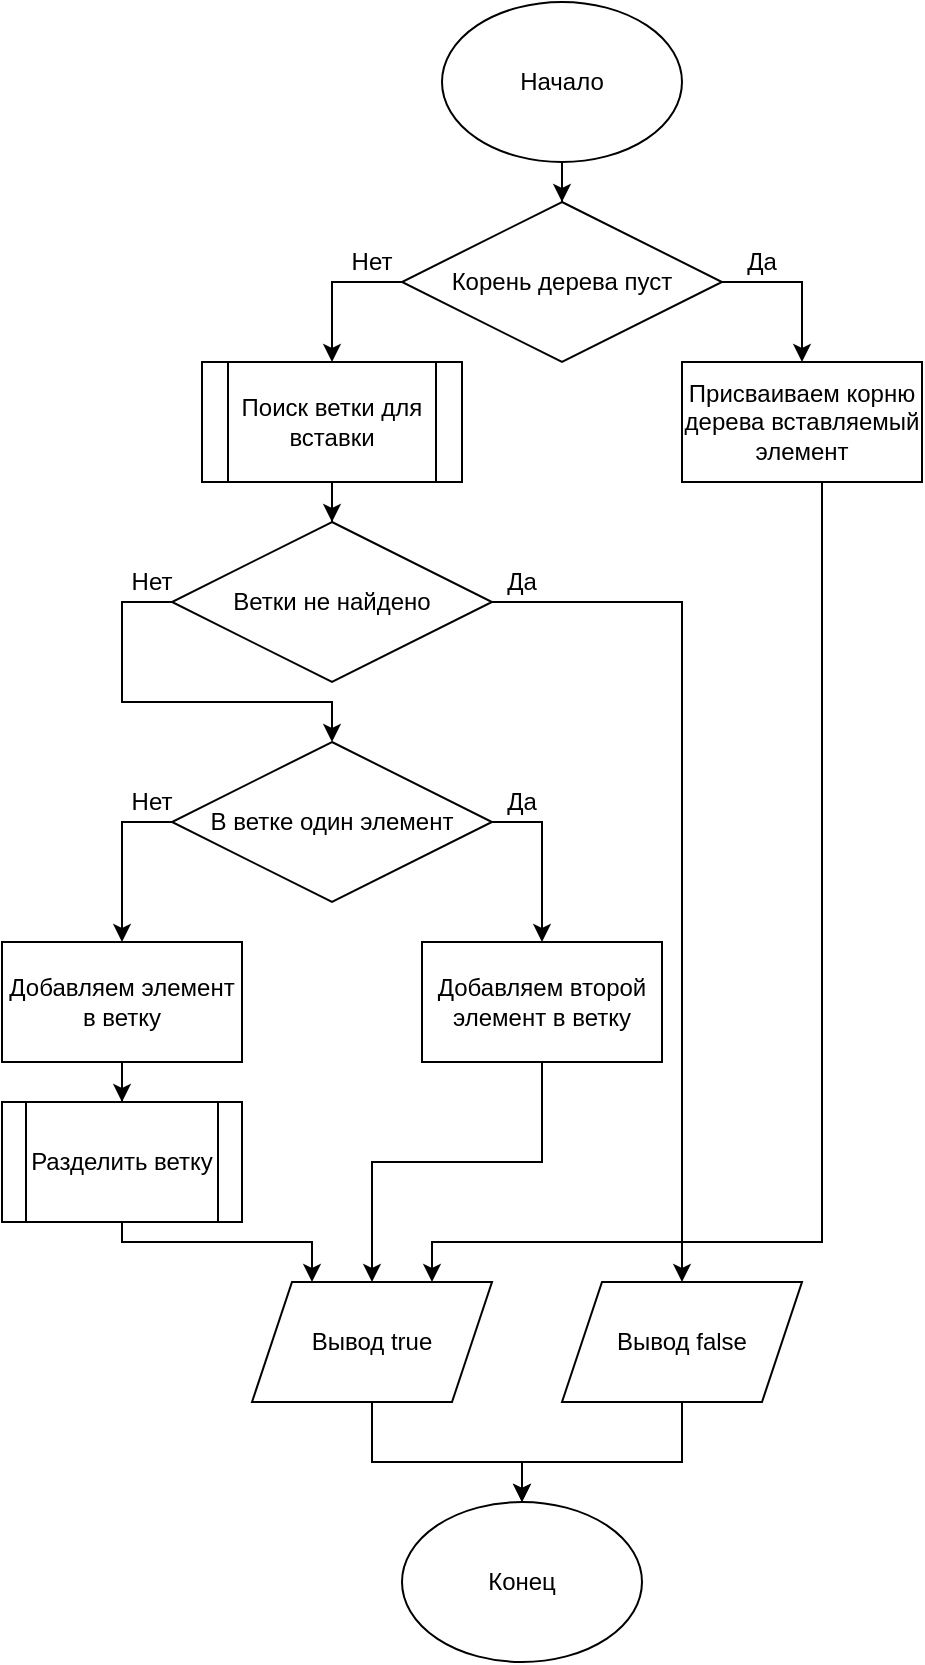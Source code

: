 <mxfile version="15.8.7" type="device"><diagram id="-ci4Tu4JzAFCH50-MV7h" name="Page-1"><mxGraphModel dx="1422" dy="865" grid="1" gridSize="10" guides="1" tooltips="1" connect="1" arrows="1" fold="1" page="1" pageScale="1" pageWidth="827" pageHeight="1169" math="0" shadow="0"><root><mxCell id="0"/><mxCell id="1" parent="0"/><mxCell id="AzVStF_M6BNQbeqSzbPM-1" style="edgeStyle=orthogonalEdgeStyle;rounded=0;orthogonalLoop=1;jettySize=auto;html=1;" parent="1" source="AzVStF_M6BNQbeqSzbPM-2" target="AzVStF_M6BNQbeqSzbPM-7" edge="1"><mxGeometry relative="1" as="geometry"/></mxCell><mxCell id="AzVStF_M6BNQbeqSzbPM-2" value="Начало" style="ellipse;whiteSpace=wrap;html=1;" parent="1" vertex="1"><mxGeometry x="830" y="270" width="120" height="80" as="geometry"/></mxCell><mxCell id="AzVStF_M6BNQbeqSzbPM-3" style="edgeStyle=orthogonalEdgeStyle;rounded=0;orthogonalLoop=1;jettySize=auto;html=1;entryX=0.75;entryY=0;entryDx=0;entryDy=0;" parent="1" source="AzVStF_M6BNQbeqSzbPM-4" target="AzVStF_M6BNQbeqSzbPM-29" edge="1"><mxGeometry relative="1" as="geometry"><Array as="points"><mxPoint x="1020" y="890"/><mxPoint x="825" y="890"/></Array></mxGeometry></mxCell><mxCell id="AzVStF_M6BNQbeqSzbPM-4" value="&lt;div&gt;Присваиваем корню дерева вставляемый элемент&lt;/div&gt;" style="rounded=0;whiteSpace=wrap;html=1;" parent="1" vertex="1"><mxGeometry x="950" y="450" width="120" height="60" as="geometry"/></mxCell><mxCell id="AzVStF_M6BNQbeqSzbPM-5" style="edgeStyle=orthogonalEdgeStyle;rounded=0;orthogonalLoop=1;jettySize=auto;html=1;entryX=0.5;entryY=0;entryDx=0;entryDy=0;" parent="1" source="AzVStF_M6BNQbeqSzbPM-7" target="AzVStF_M6BNQbeqSzbPM-9" edge="1"><mxGeometry relative="1" as="geometry"><Array as="points"><mxPoint x="775" y="410"/></Array></mxGeometry></mxCell><mxCell id="AzVStF_M6BNQbeqSzbPM-6" style="edgeStyle=orthogonalEdgeStyle;rounded=0;orthogonalLoop=1;jettySize=auto;html=1;" parent="1" source="AzVStF_M6BNQbeqSzbPM-7" target="AzVStF_M6BNQbeqSzbPM-4" edge="1"><mxGeometry relative="1" as="geometry"><Array as="points"><mxPoint x="1010" y="410"/></Array></mxGeometry></mxCell><mxCell id="AzVStF_M6BNQbeqSzbPM-7" value="&lt;div&gt;Корень дерева пуст&lt;/div&gt;" style="rhombus;whiteSpace=wrap;html=1;" parent="1" vertex="1"><mxGeometry x="810" y="370" width="160" height="80" as="geometry"/></mxCell><mxCell id="AzVStF_M6BNQbeqSzbPM-8" style="edgeStyle=orthogonalEdgeStyle;rounded=0;orthogonalLoop=1;jettySize=auto;html=1;" parent="1" source="AzVStF_M6BNQbeqSzbPM-9" target="AzVStF_M6BNQbeqSzbPM-12" edge="1"><mxGeometry relative="1" as="geometry"/></mxCell><mxCell id="AzVStF_M6BNQbeqSzbPM-9" value="Поиск ветки для вставки " style="shape=process;whiteSpace=wrap;html=1;backgroundOutline=1;" parent="1" vertex="1"><mxGeometry x="710" y="450" width="130" height="60" as="geometry"/></mxCell><mxCell id="AzVStF_M6BNQbeqSzbPM-10" style="edgeStyle=orthogonalEdgeStyle;rounded=0;orthogonalLoop=1;jettySize=auto;html=1;" parent="1" source="AzVStF_M6BNQbeqSzbPM-12" target="AzVStF_M6BNQbeqSzbPM-15" edge="1"><mxGeometry relative="1" as="geometry"><Array as="points"><mxPoint x="670" y="570"/><mxPoint x="670" y="620"/><mxPoint x="775" y="620"/></Array></mxGeometry></mxCell><mxCell id="AzVStF_M6BNQbeqSzbPM-11" style="edgeStyle=orthogonalEdgeStyle;rounded=0;orthogonalLoop=1;jettySize=auto;html=1;" parent="1" source="AzVStF_M6BNQbeqSzbPM-12" target="AzVStF_M6BNQbeqSzbPM-30" edge="1"><mxGeometry relative="1" as="geometry"><Array as="points"><mxPoint x="950" y="570"/></Array></mxGeometry></mxCell><mxCell id="AzVStF_M6BNQbeqSzbPM-12" value="Ветки не найдено" style="rhombus;whiteSpace=wrap;html=1;" parent="1" vertex="1"><mxGeometry x="695" y="530" width="160" height="80" as="geometry"/></mxCell><mxCell id="AzVStF_M6BNQbeqSzbPM-13" style="edgeStyle=orthogonalEdgeStyle;rounded=0;orthogonalLoop=1;jettySize=auto;html=1;" parent="1" source="AzVStF_M6BNQbeqSzbPM-15" target="AzVStF_M6BNQbeqSzbPM-17" edge="1"><mxGeometry relative="1" as="geometry"><Array as="points"><mxPoint x="670" y="680"/></Array></mxGeometry></mxCell><mxCell id="AzVStF_M6BNQbeqSzbPM-14" style="edgeStyle=orthogonalEdgeStyle;rounded=0;orthogonalLoop=1;jettySize=auto;html=1;" parent="1" source="AzVStF_M6BNQbeqSzbPM-15" target="AzVStF_M6BNQbeqSzbPM-21" edge="1"><mxGeometry relative="1" as="geometry"><Array as="points"><mxPoint x="880" y="680"/></Array></mxGeometry></mxCell><mxCell id="AzVStF_M6BNQbeqSzbPM-15" value="В ветке один элемент" style="rhombus;whiteSpace=wrap;html=1;" parent="1" vertex="1"><mxGeometry x="695" y="640" width="160" height="80" as="geometry"/></mxCell><mxCell id="AzVStF_M6BNQbeqSzbPM-16" style="edgeStyle=orthogonalEdgeStyle;rounded=0;orthogonalLoop=1;jettySize=auto;html=1;entryX=0.5;entryY=0;entryDx=0;entryDy=0;" parent="1" source="AzVStF_M6BNQbeqSzbPM-17" target="AzVStF_M6BNQbeqSzbPM-19" edge="1"><mxGeometry relative="1" as="geometry"/></mxCell><mxCell id="AzVStF_M6BNQbeqSzbPM-17" value="Добавляем элемент в ветку" style="rounded=0;whiteSpace=wrap;html=1;" parent="1" vertex="1"><mxGeometry x="610" y="740" width="120" height="60" as="geometry"/></mxCell><mxCell id="AzVStF_M6BNQbeqSzbPM-18" style="edgeStyle=orthogonalEdgeStyle;rounded=0;orthogonalLoop=1;jettySize=auto;html=1;entryX=0.25;entryY=0;entryDx=0;entryDy=0;" parent="1" source="AzVStF_M6BNQbeqSzbPM-19" target="AzVStF_M6BNQbeqSzbPM-29" edge="1"><mxGeometry relative="1" as="geometry"><Array as="points"><mxPoint x="670" y="890"/><mxPoint x="765" y="890"/></Array></mxGeometry></mxCell><mxCell id="AzVStF_M6BNQbeqSzbPM-19" value="Разделить ветку" style="shape=process;whiteSpace=wrap;html=1;backgroundOutline=1;" parent="1" vertex="1"><mxGeometry x="610" y="820" width="120" height="60" as="geometry"/></mxCell><mxCell id="AzVStF_M6BNQbeqSzbPM-20" style="edgeStyle=orthogonalEdgeStyle;rounded=0;orthogonalLoop=1;jettySize=auto;html=1;" parent="1" source="AzVStF_M6BNQbeqSzbPM-21" target="AzVStF_M6BNQbeqSzbPM-29" edge="1"><mxGeometry relative="1" as="geometry"><Array as="points"><mxPoint x="880" y="850"/><mxPoint x="795" y="850"/></Array></mxGeometry></mxCell><mxCell id="AzVStF_M6BNQbeqSzbPM-21" value="Добавляем второй элемент в ветку" style="rounded=0;whiteSpace=wrap;html=1;" parent="1" vertex="1"><mxGeometry x="820" y="740" width="120" height="60" as="geometry"/></mxCell><mxCell id="AzVStF_M6BNQbeqSzbPM-22" value="Конец" style="ellipse;whiteSpace=wrap;html=1;" parent="1" vertex="1"><mxGeometry x="810" y="1020" width="120" height="80" as="geometry"/></mxCell><mxCell id="AzVStF_M6BNQbeqSzbPM-23" value="Нет" style="text;html=1;strokeColor=none;fillColor=none;align=center;verticalAlign=middle;whiteSpace=wrap;rounded=0;" parent="1" vertex="1"><mxGeometry x="770" y="390" width="50" height="20" as="geometry"/></mxCell><mxCell id="AzVStF_M6BNQbeqSzbPM-24" value="Да" style="text;html=1;strokeColor=none;fillColor=none;align=center;verticalAlign=middle;whiteSpace=wrap;rounded=0;" parent="1" vertex="1"><mxGeometry x="970" y="390" width="40" height="20" as="geometry"/></mxCell><mxCell id="AzVStF_M6BNQbeqSzbPM-25" value="Да" style="text;html=1;strokeColor=none;fillColor=none;align=center;verticalAlign=middle;whiteSpace=wrap;rounded=0;" parent="1" vertex="1"><mxGeometry x="850" y="550" width="40" height="20" as="geometry"/></mxCell><mxCell id="AzVStF_M6BNQbeqSzbPM-26" value="Да" style="text;html=1;strokeColor=none;fillColor=none;align=center;verticalAlign=middle;whiteSpace=wrap;rounded=0;" parent="1" vertex="1"><mxGeometry x="850" y="660" width="40" height="20" as="geometry"/></mxCell><mxCell id="AzVStF_M6BNQbeqSzbPM-27" value="Нет" style="text;html=1;strokeColor=none;fillColor=none;align=center;verticalAlign=middle;whiteSpace=wrap;rounded=0;" parent="1" vertex="1"><mxGeometry x="660" y="550" width="50" height="20" as="geometry"/></mxCell><mxCell id="AzVStF_M6BNQbeqSzbPM-28" value="Нет" style="text;html=1;strokeColor=none;fillColor=none;align=center;verticalAlign=middle;whiteSpace=wrap;rounded=0;" parent="1" vertex="1"><mxGeometry x="660" y="660" width="50" height="20" as="geometry"/></mxCell><mxCell id="AzVStF_M6BNQbeqSzbPM-33" style="edgeStyle=orthogonalEdgeStyle;rounded=0;orthogonalLoop=1;jettySize=auto;html=1;" parent="1" source="AzVStF_M6BNQbeqSzbPM-29" target="AzVStF_M6BNQbeqSzbPM-22" edge="1"><mxGeometry relative="1" as="geometry"><Array as="points"><mxPoint x="795" y="1000"/><mxPoint x="870" y="1000"/></Array></mxGeometry></mxCell><mxCell id="AzVStF_M6BNQbeqSzbPM-29" value="Вывод true" style="shape=parallelogram;perimeter=parallelogramPerimeter;whiteSpace=wrap;html=1;fixedSize=1;" parent="1" vertex="1"><mxGeometry x="735" y="910" width="120" height="60" as="geometry"/></mxCell><mxCell id="AzVStF_M6BNQbeqSzbPM-31" style="edgeStyle=orthogonalEdgeStyle;rounded=0;orthogonalLoop=1;jettySize=auto;html=1;" parent="1" source="AzVStF_M6BNQbeqSzbPM-30" target="AzVStF_M6BNQbeqSzbPM-22" edge="1"><mxGeometry relative="1" as="geometry"><Array as="points"><mxPoint x="950" y="1000"/><mxPoint x="870" y="1000"/></Array></mxGeometry></mxCell><mxCell id="AzVStF_M6BNQbeqSzbPM-30" value="Вывод false" style="shape=parallelogram;perimeter=parallelogramPerimeter;whiteSpace=wrap;html=1;fixedSize=1;" parent="1" vertex="1"><mxGeometry x="890" y="910" width="120" height="60" as="geometry"/></mxCell></root></mxGraphModel></diagram></mxfile>